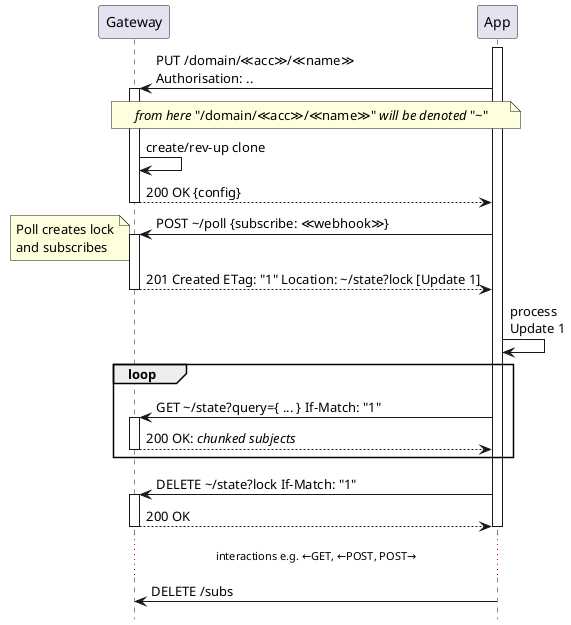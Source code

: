 @startuml
'https://plantuml.com/sequence-diagram
!pragma teoz true
hide footbox

participant Gateway as gw
participant "App" as app

activate app
app -> gw ++: PUT /domain/≪acc≫/≪name≫\nAuthorisation: ..
note across
//from here// "/domain/≪acc≫/≪name≫" //will be denoted// "\~"
end note
gw -> gw: create/rev-up clone
return 200 OK {config}
app -> gw ++: POST \~/poll {subscribe: ≪webhook≫}
note left
Poll creates lock
and subscribes
end note
return 201 Created ETag: "1" Location: \~/state?lock [Update 1]
app -> app: process\nUpdate 1
loop
app -> gw ++: GET \~/state?query={ ... } If-Match: "1"
return 200 OK: //chunked subjects//
end loop
app -> gw ++: DELETE \~/state?lock If-Match: "1"
return 200 OK
deactivate app

...interactions e.g. ←GET, ←POST, POST→...
app -> gw: DELETE /subs

@enduml
